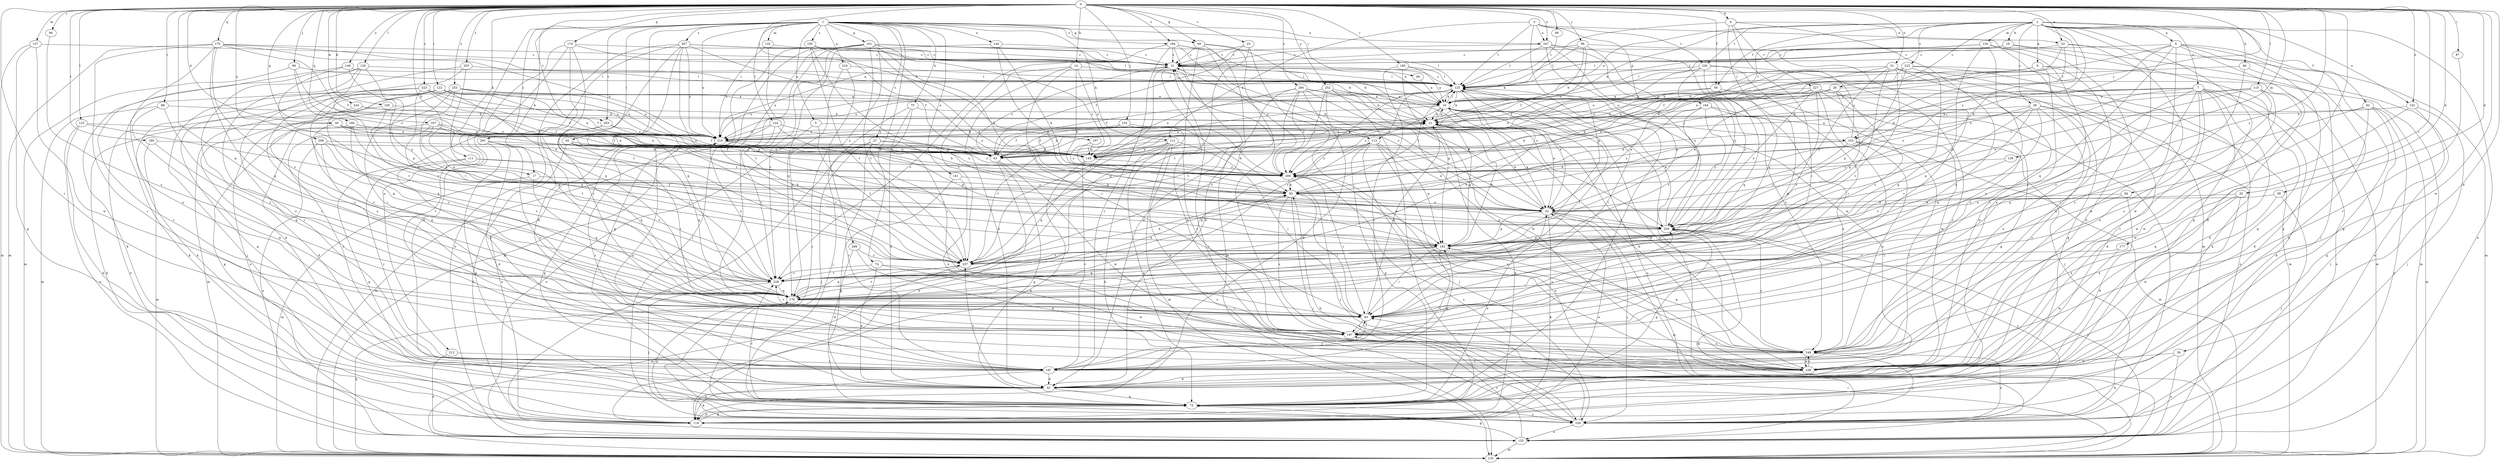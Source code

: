 strict digraph  {
0;
1;
2;
3;
4;
5;
6;
7;
8;
10;
14;
17;
18;
21;
25;
27;
28;
30;
31;
35;
36;
39;
40;
42;
51;
52;
53;
58;
62;
63;
69;
73;
74;
75;
80;
83;
84;
87;
88;
89;
90;
92;
93;
94;
96;
99;
102;
103;
104;
105;
107;
111;
112;
113;
114;
115;
120;
122;
123;
124;
125;
127;
129;
132;
134;
135;
141;
144;
145;
149;
152;
155;
161;
164;
165;
166;
167;
170;
174;
176;
177;
185;
187;
194;
195;
197;
199;
203;
207;
208;
212;
216;
218;
223;
225;
226;
227;
228;
234;
239;
247;
248;
252;
253;
255;
259;
260;
261;
267;
268;
269;
0 -> 4  [label=a];
0 -> 14  [label=b];
0 -> 17  [label=b];
0 -> 25  [label=c];
0 -> 35  [label=d];
0 -> 36  [label=d];
0 -> 39  [label=d];
0 -> 40  [label=d];
0 -> 51  [label=e];
0 -> 52  [label=e];
0 -> 58  [label=f];
0 -> 69  [label=g];
0 -> 84  [label=i];
0 -> 87  [label=i];
0 -> 88  [label=i];
0 -> 89  [label=i];
0 -> 94  [label=j];
0 -> 96  [label=j];
0 -> 99  [label=j];
0 -> 102  [label=j];
0 -> 103  [label=j];
0 -> 105  [label=k];
0 -> 107  [label=k];
0 -> 111  [label=k];
0 -> 115  [label=l];
0 -> 120  [label=l];
0 -> 122  [label=l];
0 -> 123  [label=l];
0 -> 127  [label=m];
0 -> 129  [label=m];
0 -> 149  [label=o];
0 -> 152  [label=o];
0 -> 166  [label=q];
0 -> 167  [label=q];
0 -> 170  [label=q];
0 -> 174  [label=q];
0 -> 176  [label=q];
0 -> 177  [label=r];
0 -> 185  [label=r];
0 -> 187  [label=r];
0 -> 194  [label=s];
0 -> 199  [label=t];
0 -> 203  [label=t];
0 -> 208  [label=u];
0 -> 223  [label=v];
0 -> 234  [label=w];
0 -> 239  [label=w];
0 -> 247  [label=x];
0 -> 252  [label=y];
0 -> 253  [label=y];
0 -> 255  [label=y];
0 -> 259  [label=y];
0 -> 260  [label=z];
1 -> 5  [label=a];
1 -> 17  [label=b];
1 -> 27  [label=c];
1 -> 69  [label=g];
1 -> 74  [label=h];
1 -> 75  [label=h];
1 -> 90  [label=i];
1 -> 92  [label=i];
1 -> 112  [label=k];
1 -> 124  [label=l];
1 -> 132  [label=m];
1 -> 141  [label=n];
1 -> 144  [label=n];
1 -> 161  [label=p];
1 -> 194  [label=s];
1 -> 195  [label=s];
1 -> 203  [label=t];
1 -> 207  [label=t];
1 -> 212  [label=u];
1 -> 216  [label=u];
1 -> 218  [label=u];
1 -> 247  [label=x];
1 -> 261  [label=z];
1 -> 267  [label=z];
1 -> 268  [label=z];
2 -> 6  [label=a];
2 -> 7  [label=a];
2 -> 8  [label=a];
2 -> 10  [label=a];
2 -> 18  [label=b];
2 -> 21  [label=b];
2 -> 28  [label=c];
2 -> 30  [label=c];
2 -> 58  [label=f];
2 -> 62  [label=f];
2 -> 73  [label=g];
2 -> 80  [label=h];
2 -> 83  [label=h];
2 -> 134  [label=m];
2 -> 145  [label=n];
2 -> 152  [label=o];
2 -> 155  [label=o];
2 -> 197  [label=s];
2 -> 225  [label=v];
2 -> 226  [label=v];
2 -> 269  [label=z];
3 -> 112  [label=k];
3 -> 125  [label=l];
3 -> 135  [label=m];
3 -> 164  [label=p];
3 -> 165  [label=p];
3 -> 226  [label=v];
3 -> 247  [label=x];
4 -> 52  [label=e];
4 -> 93  [label=i];
4 -> 113  [label=k];
4 -> 176  [label=q];
4 -> 197  [label=s];
4 -> 227  [label=v];
5 -> 113  [label=k];
5 -> 155  [label=o];
5 -> 207  [label=t];
6 -> 31  [label=c];
6 -> 42  [label=d];
6 -> 63  [label=f];
6 -> 73  [label=g];
6 -> 83  [label=h];
6 -> 114  [label=k];
6 -> 135  [label=m];
6 -> 176  [label=q];
6 -> 239  [label=w];
7 -> 10  [label=a];
7 -> 42  [label=d];
7 -> 93  [label=i];
7 -> 103  [label=j];
7 -> 114  [label=k];
7 -> 145  [label=n];
7 -> 155  [label=o];
7 -> 187  [label=r];
7 -> 228  [label=v];
7 -> 239  [label=w];
7 -> 248  [label=x];
7 -> 269  [label=z];
8 -> 125  [label=l];
8 -> 135  [label=m];
8 -> 145  [label=n];
8 -> 197  [label=s];
8 -> 218  [label=u];
8 -> 248  [label=x];
10 -> 21  [label=b];
10 -> 53  [label=e];
10 -> 103  [label=j];
10 -> 125  [label=l];
10 -> 145  [label=n];
10 -> 155  [label=o];
10 -> 207  [label=t];
10 -> 239  [label=w];
10 -> 269  [label=z];
14 -> 42  [label=d];
14 -> 83  [label=h];
14 -> 93  [label=i];
14 -> 125  [label=l];
14 -> 145  [label=n];
14 -> 207  [label=t];
17 -> 83  [label=h];
17 -> 135  [label=m];
17 -> 176  [label=q];
18 -> 31  [label=c];
18 -> 73  [label=g];
18 -> 104  [label=j];
18 -> 125  [label=l];
18 -> 218  [label=u];
21 -> 10  [label=a];
21 -> 53  [label=e];
21 -> 63  [label=f];
21 -> 114  [label=k];
21 -> 165  [label=p];
21 -> 218  [label=u];
25 -> 31  [label=c];
25 -> 63  [label=f];
25 -> 207  [label=t];
25 -> 239  [label=w];
27 -> 63  [label=f];
27 -> 104  [label=j];
27 -> 155  [label=o];
27 -> 187  [label=r];
27 -> 207  [label=t];
27 -> 269  [label=z];
28 -> 10  [label=a];
28 -> 53  [label=e];
28 -> 155  [label=o];
28 -> 165  [label=p];
28 -> 218  [label=u];
28 -> 228  [label=v];
28 -> 269  [label=z];
30 -> 21  [label=b];
30 -> 42  [label=d];
30 -> 165  [label=p];
30 -> 176  [label=q];
30 -> 187  [label=r];
30 -> 228  [label=v];
30 -> 248  [label=x];
30 -> 269  [label=z];
31 -> 125  [label=l];
31 -> 207  [label=t];
31 -> 218  [label=u];
31 -> 239  [label=w];
35 -> 53  [label=e];
35 -> 176  [label=q];
35 -> 239  [label=w];
35 -> 248  [label=x];
36 -> 114  [label=k];
36 -> 155  [label=o];
36 -> 239  [label=w];
39 -> 53  [label=e];
39 -> 104  [label=j];
39 -> 248  [label=x];
40 -> 63  [label=f];
40 -> 114  [label=k];
40 -> 145  [label=n];
40 -> 218  [label=u];
40 -> 228  [label=v];
40 -> 269  [label=z];
42 -> 73  [label=g];
42 -> 114  [label=k];
42 -> 207  [label=t];
51 -> 73  [label=g];
51 -> 83  [label=h];
51 -> 125  [label=l];
51 -> 135  [label=m];
51 -> 207  [label=t];
51 -> 228  [label=v];
51 -> 239  [label=w];
51 -> 259  [label=y];
52 -> 31  [label=c];
52 -> 73  [label=g];
52 -> 145  [label=n];
52 -> 239  [label=w];
52 -> 269  [label=z];
53 -> 21  [label=b];
53 -> 31  [label=c];
53 -> 104  [label=j];
53 -> 114  [label=k];
53 -> 135  [label=m];
53 -> 165  [label=p];
53 -> 259  [label=y];
58 -> 10  [label=a];
58 -> 145  [label=n];
58 -> 176  [label=q];
58 -> 239  [label=w];
62 -> 21  [label=b];
62 -> 42  [label=d];
62 -> 104  [label=j];
62 -> 135  [label=m];
62 -> 155  [label=o];
62 -> 176  [label=q];
63 -> 21  [label=b];
63 -> 31  [label=c];
63 -> 73  [label=g];
63 -> 114  [label=k];
63 -> 239  [label=w];
69 -> 31  [label=c];
69 -> 42  [label=d];
69 -> 135  [label=m];
69 -> 176  [label=q];
69 -> 259  [label=y];
73 -> 53  [label=e];
73 -> 104  [label=j];
73 -> 114  [label=k];
73 -> 125  [label=l];
73 -> 228  [label=v];
74 -> 42  [label=d];
74 -> 197  [label=s];
74 -> 228  [label=v];
74 -> 239  [label=w];
75 -> 21  [label=b];
75 -> 42  [label=d];
75 -> 93  [label=i];
75 -> 104  [label=j];
80 -> 125  [label=l];
80 -> 155  [label=o];
80 -> 197  [label=s];
83 -> 53  [label=e];
83 -> 93  [label=i];
83 -> 104  [label=j];
83 -> 125  [label=l];
83 -> 197  [label=s];
84 -> 42  [label=d];
84 -> 53  [label=e];
84 -> 93  [label=i];
87 -> 187  [label=r];
88 -> 21  [label=b];
88 -> 93  [label=i];
88 -> 135  [label=m];
88 -> 239  [label=w];
89 -> 125  [label=l];
90 -> 10  [label=a];
92 -> 63  [label=f];
92 -> 93  [label=i];
92 -> 114  [label=k];
92 -> 145  [label=n];
92 -> 176  [label=q];
92 -> 259  [label=y];
93 -> 21  [label=b];
93 -> 125  [label=l];
93 -> 187  [label=r];
93 -> 197  [label=s];
93 -> 228  [label=v];
94 -> 197  [label=s];
96 -> 21  [label=b];
96 -> 31  [label=c];
96 -> 63  [label=f];
96 -> 93  [label=i];
96 -> 125  [label=l];
96 -> 259  [label=y];
99 -> 63  [label=f];
99 -> 125  [label=l];
99 -> 135  [label=m];
99 -> 269  [label=z];
102 -> 63  [label=f];
102 -> 83  [label=h];
102 -> 197  [label=s];
102 -> 207  [label=t];
102 -> 218  [label=u];
102 -> 269  [label=z];
103 -> 31  [label=c];
103 -> 63  [label=f];
103 -> 83  [label=h];
103 -> 135  [label=m];
103 -> 187  [label=r];
103 -> 248  [label=x];
103 -> 259  [label=y];
103 -> 269  [label=z];
104 -> 31  [label=c];
104 -> 83  [label=h];
104 -> 155  [label=o];
104 -> 176  [label=q];
104 -> 248  [label=x];
104 -> 259  [label=y];
104 -> 269  [label=z];
105 -> 21  [label=b];
105 -> 135  [label=m];
105 -> 259  [label=y];
107 -> 145  [label=n];
107 -> 269  [label=z];
111 -> 73  [label=g];
111 -> 187  [label=r];
111 -> 228  [label=v];
111 -> 269  [label=z];
112 -> 63  [label=f];
112 -> 73  [label=g];
112 -> 93  [label=i];
112 -> 114  [label=k];
112 -> 135  [label=m];
112 -> 145  [label=n];
112 -> 176  [label=q];
112 -> 239  [label=w];
113 -> 53  [label=e];
113 -> 63  [label=f];
113 -> 73  [label=g];
113 -> 104  [label=j];
113 -> 155  [label=o];
113 -> 165  [label=p];
113 -> 176  [label=q];
113 -> 269  [label=z];
114 -> 53  [label=e];
114 -> 73  [label=g];
114 -> 218  [label=u];
115 -> 10  [label=a];
115 -> 53  [label=e];
115 -> 93  [label=i];
115 -> 145  [label=n];
115 -> 197  [label=s];
115 -> 239  [label=w];
120 -> 114  [label=k];
120 -> 125  [label=l];
120 -> 197  [label=s];
120 -> 228  [label=v];
120 -> 248  [label=x];
120 -> 259  [label=y];
122 -> 10  [label=a];
122 -> 53  [label=e];
122 -> 73  [label=g];
122 -> 114  [label=k];
122 -> 145  [label=n];
122 -> 176  [label=q];
122 -> 197  [label=s];
122 -> 218  [label=u];
123 -> 114  [label=k];
123 -> 155  [label=o];
123 -> 165  [label=p];
123 -> 218  [label=u];
124 -> 83  [label=h];
124 -> 135  [label=m];
124 -> 165  [label=p];
124 -> 218  [label=u];
124 -> 228  [label=v];
125 -> 10  [label=a];
125 -> 21  [label=b];
125 -> 31  [label=c];
125 -> 53  [label=e];
125 -> 63  [label=f];
125 -> 93  [label=i];
125 -> 218  [label=u];
125 -> 269  [label=z];
127 -> 31  [label=c];
127 -> 73  [label=g];
127 -> 135  [label=m];
127 -> 239  [label=w];
129 -> 207  [label=t];
129 -> 269  [label=z];
132 -> 31  [label=c];
132 -> 207  [label=t];
132 -> 218  [label=u];
134 -> 31  [label=c];
134 -> 42  [label=d];
134 -> 125  [label=l];
134 -> 165  [label=p];
134 -> 197  [label=s];
134 -> 248  [label=x];
135 -> 93  [label=i];
135 -> 125  [label=l];
135 -> 176  [label=q];
141 -> 73  [label=g];
141 -> 83  [label=h];
141 -> 248  [label=x];
144 -> 31  [label=c];
144 -> 53  [label=e];
144 -> 83  [label=h];
144 -> 176  [label=q];
145 -> 114  [label=k];
145 -> 187  [label=r];
145 -> 269  [label=z];
149 -> 125  [label=l];
149 -> 165  [label=p];
149 -> 187  [label=r];
149 -> 228  [label=v];
152 -> 21  [label=b];
152 -> 73  [label=g];
152 -> 104  [label=j];
152 -> 239  [label=w];
155 -> 73  [label=g];
155 -> 135  [label=m];
155 -> 197  [label=s];
155 -> 259  [label=y];
161 -> 21  [label=b];
161 -> 31  [label=c];
161 -> 53  [label=e];
161 -> 73  [label=g];
161 -> 83  [label=h];
161 -> 93  [label=i];
161 -> 104  [label=j];
161 -> 125  [label=l];
161 -> 135  [label=m];
161 -> 207  [label=t];
161 -> 228  [label=v];
161 -> 269  [label=z];
164 -> 21  [label=b];
164 -> 83  [label=h];
164 -> 104  [label=j];
164 -> 207  [label=t];
164 -> 248  [label=x];
164 -> 259  [label=y];
165 -> 21  [label=b];
165 -> 93  [label=i];
165 -> 176  [label=q];
165 -> 187  [label=r];
165 -> 207  [label=t];
166 -> 73  [label=g];
166 -> 145  [label=n];
166 -> 207  [label=t];
166 -> 218  [label=u];
166 -> 228  [label=v];
167 -> 42  [label=d];
167 -> 53  [label=e];
167 -> 145  [label=n];
167 -> 187  [label=r];
167 -> 218  [label=u];
167 -> 269  [label=z];
170 -> 10  [label=a];
170 -> 31  [label=c];
170 -> 63  [label=f];
170 -> 135  [label=m];
170 -> 176  [label=q];
170 -> 187  [label=r];
170 -> 218  [label=u];
170 -> 228  [label=v];
170 -> 248  [label=x];
174 -> 31  [label=c];
174 -> 42  [label=d];
174 -> 125  [label=l];
174 -> 176  [label=q];
174 -> 187  [label=r];
174 -> 207  [label=t];
176 -> 93  [label=i];
176 -> 207  [label=t];
177 -> 207  [label=t];
177 -> 239  [label=w];
185 -> 10  [label=a];
185 -> 125  [label=l];
185 -> 165  [label=p];
185 -> 187  [label=r];
187 -> 42  [label=d];
187 -> 114  [label=k];
187 -> 165  [label=p];
187 -> 218  [label=u];
194 -> 10  [label=a];
194 -> 31  [label=c];
194 -> 42  [label=d];
194 -> 53  [label=e];
194 -> 187  [label=r];
194 -> 228  [label=v];
194 -> 269  [label=z];
195 -> 31  [label=c];
195 -> 165  [label=p];
195 -> 207  [label=t];
195 -> 259  [label=y];
197 -> 31  [label=c];
197 -> 93  [label=i];
197 -> 248  [label=x];
197 -> 259  [label=y];
199 -> 135  [label=m];
199 -> 145  [label=n];
199 -> 176  [label=q];
203 -> 63  [label=f];
203 -> 218  [label=u];
203 -> 228  [label=v];
203 -> 248  [label=x];
207 -> 83  [label=h];
207 -> 135  [label=m];
207 -> 176  [label=q];
207 -> 228  [label=v];
208 -> 145  [label=n];
208 -> 155  [label=o];
208 -> 176  [label=q];
208 -> 228  [label=v];
208 -> 259  [label=y];
212 -> 155  [label=o];
212 -> 187  [label=r];
216 -> 104  [label=j];
216 -> 125  [label=l];
216 -> 176  [label=q];
218 -> 21  [label=b];
218 -> 73  [label=g];
218 -> 145  [label=n];
218 -> 187  [label=r];
218 -> 207  [label=t];
218 -> 269  [label=z];
223 -> 10  [label=a];
223 -> 63  [label=f];
223 -> 104  [label=j];
223 -> 114  [label=k];
223 -> 176  [label=q];
223 -> 207  [label=t];
223 -> 218  [label=u];
223 -> 269  [label=z];
225 -> 21  [label=b];
225 -> 114  [label=k];
225 -> 125  [label=l];
225 -> 135  [label=m];
225 -> 145  [label=n];
225 -> 165  [label=p];
225 -> 176  [label=q];
225 -> 218  [label=u];
226 -> 63  [label=f];
226 -> 93  [label=i];
226 -> 125  [label=l];
226 -> 176  [label=q];
226 -> 187  [label=r];
226 -> 259  [label=y];
227 -> 10  [label=a];
227 -> 53  [label=e];
227 -> 73  [label=g];
227 -> 83  [label=h];
227 -> 93  [label=i];
227 -> 104  [label=j];
227 -> 228  [label=v];
227 -> 259  [label=y];
228 -> 83  [label=h];
228 -> 104  [label=j];
228 -> 176  [label=q];
228 -> 218  [label=u];
234 -> 21  [label=b];
234 -> 63  [label=f];
234 -> 155  [label=o];
239 -> 21  [label=b];
239 -> 42  [label=d];
239 -> 248  [label=x];
247 -> 31  [label=c];
247 -> 125  [label=l];
247 -> 165  [label=p];
247 -> 239  [label=w];
247 -> 248  [label=x];
247 -> 259  [label=y];
248 -> 21  [label=b];
248 -> 104  [label=j];
248 -> 165  [label=p];
248 -> 187  [label=r];
248 -> 239  [label=w];
248 -> 259  [label=y];
252 -> 10  [label=a];
252 -> 53  [label=e];
252 -> 114  [label=k];
252 -> 218  [label=u];
252 -> 228  [label=v];
252 -> 239  [label=w];
252 -> 269  [label=z];
253 -> 10  [label=a];
253 -> 42  [label=d];
253 -> 63  [label=f];
253 -> 93  [label=i];
253 -> 155  [label=o];
253 -> 165  [label=p];
253 -> 218  [label=u];
255 -> 125  [label=l];
255 -> 176  [label=q];
255 -> 187  [label=r];
255 -> 197  [label=s];
259 -> 10  [label=a];
259 -> 73  [label=g];
259 -> 125  [label=l];
259 -> 135  [label=m];
259 -> 165  [label=p];
260 -> 10  [label=a];
260 -> 21  [label=b];
260 -> 42  [label=d];
260 -> 145  [label=n];
260 -> 207  [label=t];
260 -> 228  [label=v];
260 -> 248  [label=x];
260 -> 269  [label=z];
261 -> 42  [label=d];
261 -> 63  [label=f];
261 -> 73  [label=g];
261 -> 176  [label=q];
261 -> 197  [label=s];
267 -> 21  [label=b];
267 -> 31  [label=c];
267 -> 42  [label=d];
267 -> 63  [label=f];
267 -> 155  [label=o];
267 -> 165  [label=p];
267 -> 176  [label=q];
267 -> 197  [label=s];
267 -> 218  [label=u];
268 -> 42  [label=d];
268 -> 207  [label=t];
268 -> 239  [label=w];
269 -> 83  [label=h];
269 -> 93  [label=i];
269 -> 104  [label=j];
269 -> 248  [label=x];
}
